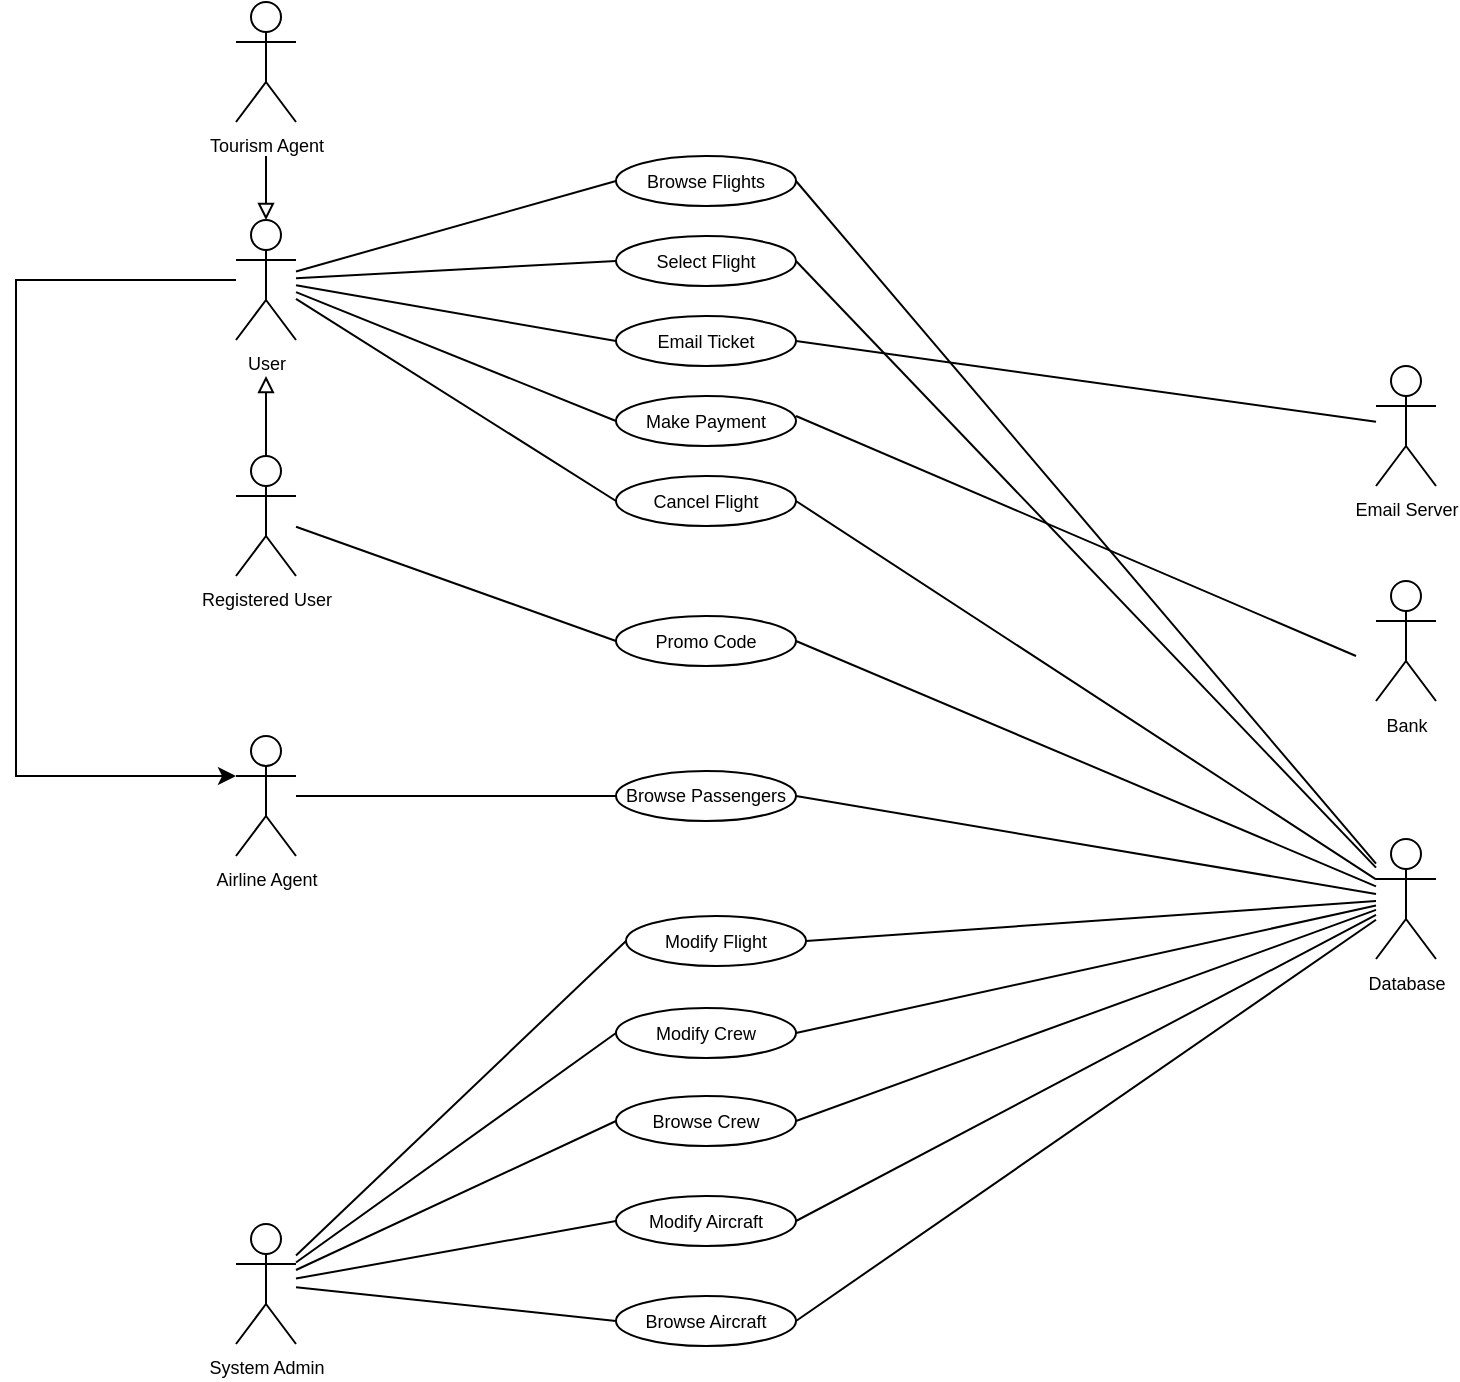 <mxfile version="22.1.3" type="device">
  <diagram name="Page-1" id="OrlpG0JctS7wxFw-NEQy">
    <mxGraphModel dx="1290" dy="576" grid="1" gridSize="10" guides="1" tooltips="1" connect="1" arrows="1" fold="1" page="1" pageScale="1" pageWidth="850" pageHeight="1100" math="0" shadow="0">
      <root>
        <mxCell id="0" />
        <mxCell id="1" parent="0" />
        <mxCell id="UExDneakSTAcrRpCqQbY-11" style="rounded=0;orthogonalLoop=1;jettySize=auto;html=1;strokeColor=default;endArrow=none;endFill=0;startArrow=none;startFill=0;entryX=0;entryY=0.5;entryDx=0;entryDy=0;" parent="1" source="z5qdCUO5IbGsy1vXa8A5-2" target="NAcOau6ly_9tZRAHZsZ8-38" edge="1">
          <mxGeometry relative="1" as="geometry" />
        </mxCell>
        <mxCell id="UExDneakSTAcrRpCqQbY-12" style="rounded=0;orthogonalLoop=1;jettySize=auto;html=1;endArrow=none;endFill=0;startArrow=none;startFill=0;entryX=0;entryY=0.5;entryDx=0;entryDy=0;" parent="1" source="z5qdCUO5IbGsy1vXa8A5-2" target="NAcOau6ly_9tZRAHZsZ8-11" edge="1">
          <mxGeometry relative="1" as="geometry">
            <mxPoint x="320" y="80" as="targetPoint" />
          </mxGeometry>
        </mxCell>
        <mxCell id="UExDneakSTAcrRpCqQbY-17" style="edgeStyle=none;rounded=0;orthogonalLoop=1;jettySize=auto;html=1;startArrow=none;startFill=0;endArrow=none;endFill=0;entryX=0;entryY=0.5;entryDx=0;entryDy=0;" parent="1" source="z5qdCUO5IbGsy1vXa8A5-2" target="NAcOau6ly_9tZRAHZsZ8-17" edge="1">
          <mxGeometry relative="1" as="geometry" />
        </mxCell>
        <mxCell id="UExDneakSTAcrRpCqQbY-18" style="edgeStyle=none;rounded=0;orthogonalLoop=1;jettySize=auto;html=1;startArrow=none;startFill=0;endArrow=none;endFill=0;entryX=0;entryY=0.5;entryDx=0;entryDy=0;" parent="1" source="z5qdCUO5IbGsy1vXa8A5-2" target="NAcOau6ly_9tZRAHZsZ8-26" edge="1">
          <mxGeometry relative="1" as="geometry" />
        </mxCell>
        <mxCell id="BsZ4ZcHheICdlKva1MgZ-10" style="edgeStyle=orthogonalEdgeStyle;rounded=0;orthogonalLoop=1;jettySize=auto;html=1;" parent="1" source="z5qdCUO5IbGsy1vXa8A5-2" target="NAcOau6ly_9tZRAHZsZ8-4" edge="1">
          <mxGeometry relative="1" as="geometry">
            <mxPoint x="60" y="400" as="targetPoint" />
            <Array as="points">
              <mxPoint x="30" y="152" />
              <mxPoint x="30" y="400" />
            </Array>
          </mxGeometry>
        </mxCell>
        <mxCell id="z5qdCUO5IbGsy1vXa8A5-2" value="User" style="shape=umlActor;verticalLabelPosition=bottom;verticalAlign=top;html=1;outlineConnect=0;fontSize=9;" parent="1" vertex="1">
          <mxGeometry x="140" y="122" width="30" height="60" as="geometry" />
        </mxCell>
        <mxCell id="UExDneakSTAcrRpCqQbY-54" style="edgeStyle=none;rounded=0;orthogonalLoop=1;jettySize=auto;html=1;endArrow=block;endFill=0;" parent="1" source="NAcOau6ly_9tZRAHZsZ8-2" edge="1">
          <mxGeometry relative="1" as="geometry">
            <mxPoint x="155" y="200" as="targetPoint" />
          </mxGeometry>
        </mxCell>
        <mxCell id="UExDneakSTAcrRpCqQbY-55" style="edgeStyle=none;rounded=0;orthogonalLoop=1;jettySize=auto;html=1;endArrow=none;endFill=0;entryX=0;entryY=0.5;entryDx=0;entryDy=0;" parent="1" source="NAcOau6ly_9tZRAHZsZ8-2" target="UExDneakSTAcrRpCqQbY-1" edge="1">
          <mxGeometry relative="1" as="geometry" />
        </mxCell>
        <mxCell id="NAcOau6ly_9tZRAHZsZ8-2" value="Registered User" style="shape=umlActor;verticalLabelPosition=bottom;verticalAlign=top;html=1;outlineConnect=0;fontSize=9;" parent="1" vertex="1">
          <mxGeometry x="140" y="240" width="30" height="60" as="geometry" />
        </mxCell>
        <mxCell id="UExDneakSTAcrRpCqQbY-45" style="edgeStyle=none;rounded=0;orthogonalLoop=1;jettySize=auto;html=1;entryX=0;entryY=0.5;entryDx=0;entryDy=0;endArrow=none;endFill=0;" parent="1" source="NAcOau6ly_9tZRAHZsZ8-3" target="NAcOau6ly_9tZRAHZsZ8-41" edge="1">
          <mxGeometry relative="1" as="geometry" />
        </mxCell>
        <mxCell id="UExDneakSTAcrRpCqQbY-47" style="edgeStyle=none;rounded=0;orthogonalLoop=1;jettySize=auto;html=1;entryX=0;entryY=0.5;entryDx=0;entryDy=0;endArrow=none;endFill=0;" parent="1" source="NAcOau6ly_9tZRAHZsZ8-3" target="NAcOau6ly_9tZRAHZsZ8-43" edge="1">
          <mxGeometry relative="1" as="geometry" />
        </mxCell>
        <mxCell id="UExDneakSTAcrRpCqQbY-48" style="edgeStyle=none;rounded=0;orthogonalLoop=1;jettySize=auto;html=1;entryX=0;entryY=0.5;entryDx=0;entryDy=0;endArrow=none;endFill=0;" parent="1" source="NAcOau6ly_9tZRAHZsZ8-3" target="NAcOau6ly_9tZRAHZsZ8-45" edge="1">
          <mxGeometry relative="1" as="geometry" />
        </mxCell>
        <mxCell id="UExDneakSTAcrRpCqQbY-52" style="edgeStyle=none;rounded=0;orthogonalLoop=1;jettySize=auto;html=1;endArrow=none;endFill=0;entryX=0;entryY=0.5;entryDx=0;entryDy=0;" parent="1" source="NAcOau6ly_9tZRAHZsZ8-3" target="NAcOau6ly_9tZRAHZsZ8-57" edge="1">
          <mxGeometry relative="1" as="geometry" />
        </mxCell>
        <mxCell id="NAcOau6ly_9tZRAHZsZ8-3" value="System Admin" style="shape=umlActor;verticalLabelPosition=bottom;verticalAlign=top;html=1;outlineConnect=0;fontSize=9;" parent="1" vertex="1">
          <mxGeometry x="140" y="624" width="30" height="60" as="geometry" />
        </mxCell>
        <mxCell id="UExDneakSTAcrRpCqQbY-24" style="edgeStyle=none;rounded=0;orthogonalLoop=1;jettySize=auto;html=1;endArrow=none;endFill=0;" parent="1" source="NAcOau6ly_9tZRAHZsZ8-4" target="NAcOau6ly_9tZRAHZsZ8-28" edge="1">
          <mxGeometry relative="1" as="geometry" />
        </mxCell>
        <mxCell id="NAcOau6ly_9tZRAHZsZ8-4" value="Airline Agent" style="shape=umlActor;verticalLabelPosition=bottom;verticalAlign=top;html=1;outlineConnect=0;fontSize=9;" parent="1" vertex="1">
          <mxGeometry x="140" y="380" width="30" height="60" as="geometry" />
        </mxCell>
        <mxCell id="UExDneakSTAcrRpCqQbY-62" style="edgeStyle=none;rounded=0;orthogonalLoop=1;jettySize=auto;html=1;endArrow=block;endFill=0;entryX=0.5;entryY=0;entryDx=0;entryDy=0;entryPerimeter=0;" parent="1" target="z5qdCUO5IbGsy1vXa8A5-2" edge="1">
          <mxGeometry relative="1" as="geometry">
            <mxPoint x="130" y="150.5" as="targetPoint" />
            <mxPoint x="155" y="90" as="sourcePoint" />
          </mxGeometry>
        </mxCell>
        <mxCell id="NAcOau6ly_9tZRAHZsZ8-5" value="Tourism Agent" style="shape=umlActor;verticalLabelPosition=bottom;verticalAlign=top;html=1;outlineConnect=0;fontSize=9;" parent="1" vertex="1">
          <mxGeometry x="140" y="13" width="30" height="60" as="geometry" />
        </mxCell>
        <mxCell id="UExDneakSTAcrRpCqQbY-28" style="edgeStyle=none;rounded=0;orthogonalLoop=1;jettySize=auto;html=1;exitX=1;exitY=0.5;exitDx=0;exitDy=0;endArrow=none;endFill=0;" parent="1" source="NAcOau6ly_9tZRAHZsZ8-11" target="UExDneakSTAcrRpCqQbY-6" edge="1">
          <mxGeometry relative="1" as="geometry" />
        </mxCell>
        <mxCell id="NAcOau6ly_9tZRAHZsZ8-11" value="Select Flight" style="ellipse;whiteSpace=wrap;html=1;fontSize=9;" parent="1" vertex="1">
          <mxGeometry x="330" y="130" width="90" height="25" as="geometry" />
        </mxCell>
        <mxCell id="NAcOau6ly_9tZRAHZsZ8-24" style="edgeStyle=orthogonalEdgeStyle;rounded=0;orthogonalLoop=1;jettySize=auto;html=1;exitX=0.5;exitY=1;exitDx=0;exitDy=0;fontSize=9;startArrow=none;startFill=0;endArrow=none;endFill=0;" parent="1" edge="1">
          <mxGeometry relative="1" as="geometry">
            <mxPoint x="375" y="173" as="sourcePoint" />
            <mxPoint x="375" y="173" as="targetPoint" />
          </mxGeometry>
        </mxCell>
        <mxCell id="UExDneakSTAcrRpCqQbY-69" style="edgeStyle=none;rounded=0;orthogonalLoop=1;jettySize=auto;html=1;exitX=1;exitY=0.5;exitDx=0;exitDy=0;endArrow=none;endFill=0;" parent="1" source="NAcOau6ly_9tZRAHZsZ8-26" target="UExDneakSTAcrRpCqQbY-68" edge="1">
          <mxGeometry relative="1" as="geometry" />
        </mxCell>
        <mxCell id="NAcOau6ly_9tZRAHZsZ8-26" value="Email Ticket" style="ellipse;whiteSpace=wrap;html=1;fontSize=9;" parent="1" vertex="1">
          <mxGeometry x="330" y="170" width="90" height="25" as="geometry" />
        </mxCell>
        <mxCell id="UExDneakSTAcrRpCqQbY-36" style="edgeStyle=none;rounded=0;orthogonalLoop=1;jettySize=auto;html=1;exitX=1;exitY=0.5;exitDx=0;exitDy=0;endArrow=none;endFill=0;" parent="1" source="NAcOau6ly_9tZRAHZsZ8-28" target="UExDneakSTAcrRpCqQbY-6" edge="1">
          <mxGeometry relative="1" as="geometry" />
        </mxCell>
        <mxCell id="NAcOau6ly_9tZRAHZsZ8-28" value="Browse Passengers" style="ellipse;whiteSpace=wrap;html=1;fontSize=9;" parent="1" vertex="1">
          <mxGeometry x="330" y="397.5" width="90" height="25" as="geometry" />
        </mxCell>
        <mxCell id="UExDneakSTAcrRpCqQbY-35" style="edgeStyle=none;rounded=0;orthogonalLoop=1;jettySize=auto;html=1;exitX=1;exitY=0.5;exitDx=0;exitDy=0;endArrow=none;endFill=0;" parent="1" source="NAcOau6ly_9tZRAHZsZ8-29" target="UExDneakSTAcrRpCqQbY-6" edge="1">
          <mxGeometry relative="1" as="geometry" />
        </mxCell>
        <mxCell id="NAcOau6ly_9tZRAHZsZ8-29" value="Cancel Flight" style="ellipse;whiteSpace=wrap;html=1;fontSize=9;" parent="1" vertex="1">
          <mxGeometry x="330" y="250" width="90" height="25" as="geometry" />
        </mxCell>
        <mxCell id="UExDneakSTAcrRpCqQbY-26" style="edgeStyle=none;rounded=0;orthogonalLoop=1;jettySize=auto;html=1;exitX=1;exitY=0.5;exitDx=0;exitDy=0;endArrow=none;endFill=0;" parent="1" source="NAcOau6ly_9tZRAHZsZ8-38" target="UExDneakSTAcrRpCqQbY-6" edge="1">
          <mxGeometry relative="1" as="geometry" />
        </mxCell>
        <mxCell id="NAcOau6ly_9tZRAHZsZ8-38" value="Browse Flights" style="ellipse;whiteSpace=wrap;html=1;fontSize=9;" parent="1" vertex="1">
          <mxGeometry x="330" y="90" width="90" height="25" as="geometry" />
        </mxCell>
        <mxCell id="UExDneakSTAcrRpCqQbY-37" style="edgeStyle=none;rounded=0;orthogonalLoop=1;jettySize=auto;html=1;exitX=1;exitY=0.5;exitDx=0;exitDy=0;endArrow=none;endFill=0;" parent="1" source="NAcOau6ly_9tZRAHZsZ8-41" target="UExDneakSTAcrRpCqQbY-6" edge="1">
          <mxGeometry relative="1" as="geometry" />
        </mxCell>
        <mxCell id="NAcOau6ly_9tZRAHZsZ8-41" value="Modify Flight" style="ellipse;whiteSpace=wrap;html=1;fontSize=9;" parent="1" vertex="1">
          <mxGeometry x="335" y="470" width="90" height="25" as="geometry" />
        </mxCell>
        <mxCell id="UExDneakSTAcrRpCqQbY-39" style="edgeStyle=none;rounded=0;orthogonalLoop=1;jettySize=auto;html=1;exitX=1;exitY=0.5;exitDx=0;exitDy=0;endArrow=none;endFill=0;" parent="1" source="NAcOau6ly_9tZRAHZsZ8-43" target="UExDneakSTAcrRpCqQbY-6" edge="1">
          <mxGeometry relative="1" as="geometry" />
        </mxCell>
        <mxCell id="NAcOau6ly_9tZRAHZsZ8-43" value="Modify Crew" style="ellipse;whiteSpace=wrap;html=1;fontSize=9;" parent="1" vertex="1">
          <mxGeometry x="330" y="516" width="90" height="25" as="geometry" />
        </mxCell>
        <mxCell id="UExDneakSTAcrRpCqQbY-40" style="edgeStyle=none;rounded=0;orthogonalLoop=1;jettySize=auto;html=1;exitX=1;exitY=0.5;exitDx=0;exitDy=0;endArrow=none;endFill=0;" parent="1" source="NAcOau6ly_9tZRAHZsZ8-45" target="UExDneakSTAcrRpCqQbY-6" edge="1">
          <mxGeometry relative="1" as="geometry" />
        </mxCell>
        <mxCell id="NAcOau6ly_9tZRAHZsZ8-45" value="Browse Crew" style="ellipse;whiteSpace=wrap;html=1;fontSize=9;" parent="1" vertex="1">
          <mxGeometry x="330" y="560" width="90" height="25" as="geometry" />
        </mxCell>
        <mxCell id="UExDneakSTAcrRpCqQbY-44" style="edgeStyle=none;rounded=0;orthogonalLoop=1;jettySize=auto;html=1;exitX=1;exitY=0.5;exitDx=0;exitDy=0;endArrow=none;endFill=0;" parent="1" source="NAcOau6ly_9tZRAHZsZ8-57" target="UExDneakSTAcrRpCqQbY-6" edge="1">
          <mxGeometry relative="1" as="geometry" />
        </mxCell>
        <mxCell id="NAcOau6ly_9tZRAHZsZ8-57" value="Browse Aircraft" style="ellipse;whiteSpace=wrap;html=1;fontSize=9;" parent="1" vertex="1">
          <mxGeometry x="330" y="660" width="90" height="25" as="geometry" />
        </mxCell>
        <mxCell id="UExDneakSTAcrRpCqQbY-43" style="edgeStyle=none;rounded=0;orthogonalLoop=1;jettySize=auto;html=1;exitX=1;exitY=0.5;exitDx=0;exitDy=0;endArrow=none;endFill=0;" parent="1" source="NAcOau6ly_9tZRAHZsZ8-62" target="UExDneakSTAcrRpCqQbY-6" edge="1">
          <mxGeometry relative="1" as="geometry" />
        </mxCell>
        <mxCell id="NAcOau6ly_9tZRAHZsZ8-62" value="Modify Aircraft" style="ellipse;whiteSpace=wrap;html=1;fontSize=9;" parent="1" vertex="1">
          <mxGeometry x="330" y="610" width="90" height="25" as="geometry" />
        </mxCell>
        <mxCell id="UExDneakSTAcrRpCqQbY-74" style="edgeStyle=none;rounded=0;orthogonalLoop=1;jettySize=auto;html=1;exitX=1;exitY=0.5;exitDx=0;exitDy=0;endArrow=none;endFill=0;" parent="1" source="UExDneakSTAcrRpCqQbY-1" target="UExDneakSTAcrRpCqQbY-6" edge="1">
          <mxGeometry relative="1" as="geometry" />
        </mxCell>
        <mxCell id="UExDneakSTAcrRpCqQbY-1" value="Promo Code" style="ellipse;whiteSpace=wrap;html=1;fontSize=9;" parent="1" vertex="1">
          <mxGeometry x="330" y="320" width="90" height="25" as="geometry" />
        </mxCell>
        <mxCell id="UExDneakSTAcrRpCqQbY-6" value="Database" style="shape=umlActor;verticalLabelPosition=bottom;verticalAlign=top;html=1;outlineConnect=0;fontSize=9;" parent="1" vertex="1">
          <mxGeometry x="710" y="431.5" width="30" height="60" as="geometry" />
        </mxCell>
        <mxCell id="UExDneakSTAcrRpCqQbY-20" style="edgeStyle=none;rounded=0;orthogonalLoop=1;jettySize=auto;html=1;startArrow=none;startFill=0;endArrow=none;endFill=0;entryX=0;entryY=0.5;entryDx=0;entryDy=0;" parent="1" source="z5qdCUO5IbGsy1vXa8A5-2" target="NAcOau6ly_9tZRAHZsZ8-29" edge="1">
          <mxGeometry relative="1" as="geometry" />
        </mxCell>
        <mxCell id="UExDneakSTAcrRpCqQbY-51" style="edgeStyle=none;rounded=0;orthogonalLoop=1;jettySize=auto;html=1;endArrow=none;endFill=0;entryX=0;entryY=0.5;entryDx=0;entryDy=0;" parent="1" source="NAcOau6ly_9tZRAHZsZ8-3" target="NAcOau6ly_9tZRAHZsZ8-62" edge="1">
          <mxGeometry relative="1" as="geometry">
            <mxPoint x="310" y="660" as="targetPoint" />
          </mxGeometry>
        </mxCell>
        <mxCell id="NAcOau6ly_9tZRAHZsZ8-17" value="Make Payment" style="ellipse;whiteSpace=wrap;html=1;fontSize=9;" parent="1" vertex="1">
          <mxGeometry x="330" y="210" width="90" height="25" as="geometry" />
        </mxCell>
        <mxCell id="UExDneakSTAcrRpCqQbY-68" value="Email Server" style="shape=umlActor;verticalLabelPosition=bottom;verticalAlign=top;html=1;outlineConnect=0;fontSize=9;" parent="1" vertex="1">
          <mxGeometry x="710" y="195" width="30" height="60" as="geometry" />
        </mxCell>
        <mxCell id="UExDneakSTAcrRpCqQbY-76" value="Bank" style="shape=umlActor;verticalLabelPosition=bottom;verticalAlign=top;html=1;outlineConnect=0;fontSize=9;" parent="1" vertex="1">
          <mxGeometry x="710" y="302.5" width="30" height="60" as="geometry" />
        </mxCell>
        <mxCell id="B0byOlXb00pIka7c-8Yq-3" style="edgeStyle=none;rounded=0;orthogonalLoop=1;jettySize=auto;html=1;exitX=1;exitY=0.5;exitDx=0;exitDy=0;endArrow=none;endFill=0;" edge="1" parent="1">
          <mxGeometry relative="1" as="geometry">
            <mxPoint x="420" y="220" as="sourcePoint" />
            <mxPoint x="700" y="340" as="targetPoint" />
          </mxGeometry>
        </mxCell>
      </root>
    </mxGraphModel>
  </diagram>
</mxfile>
